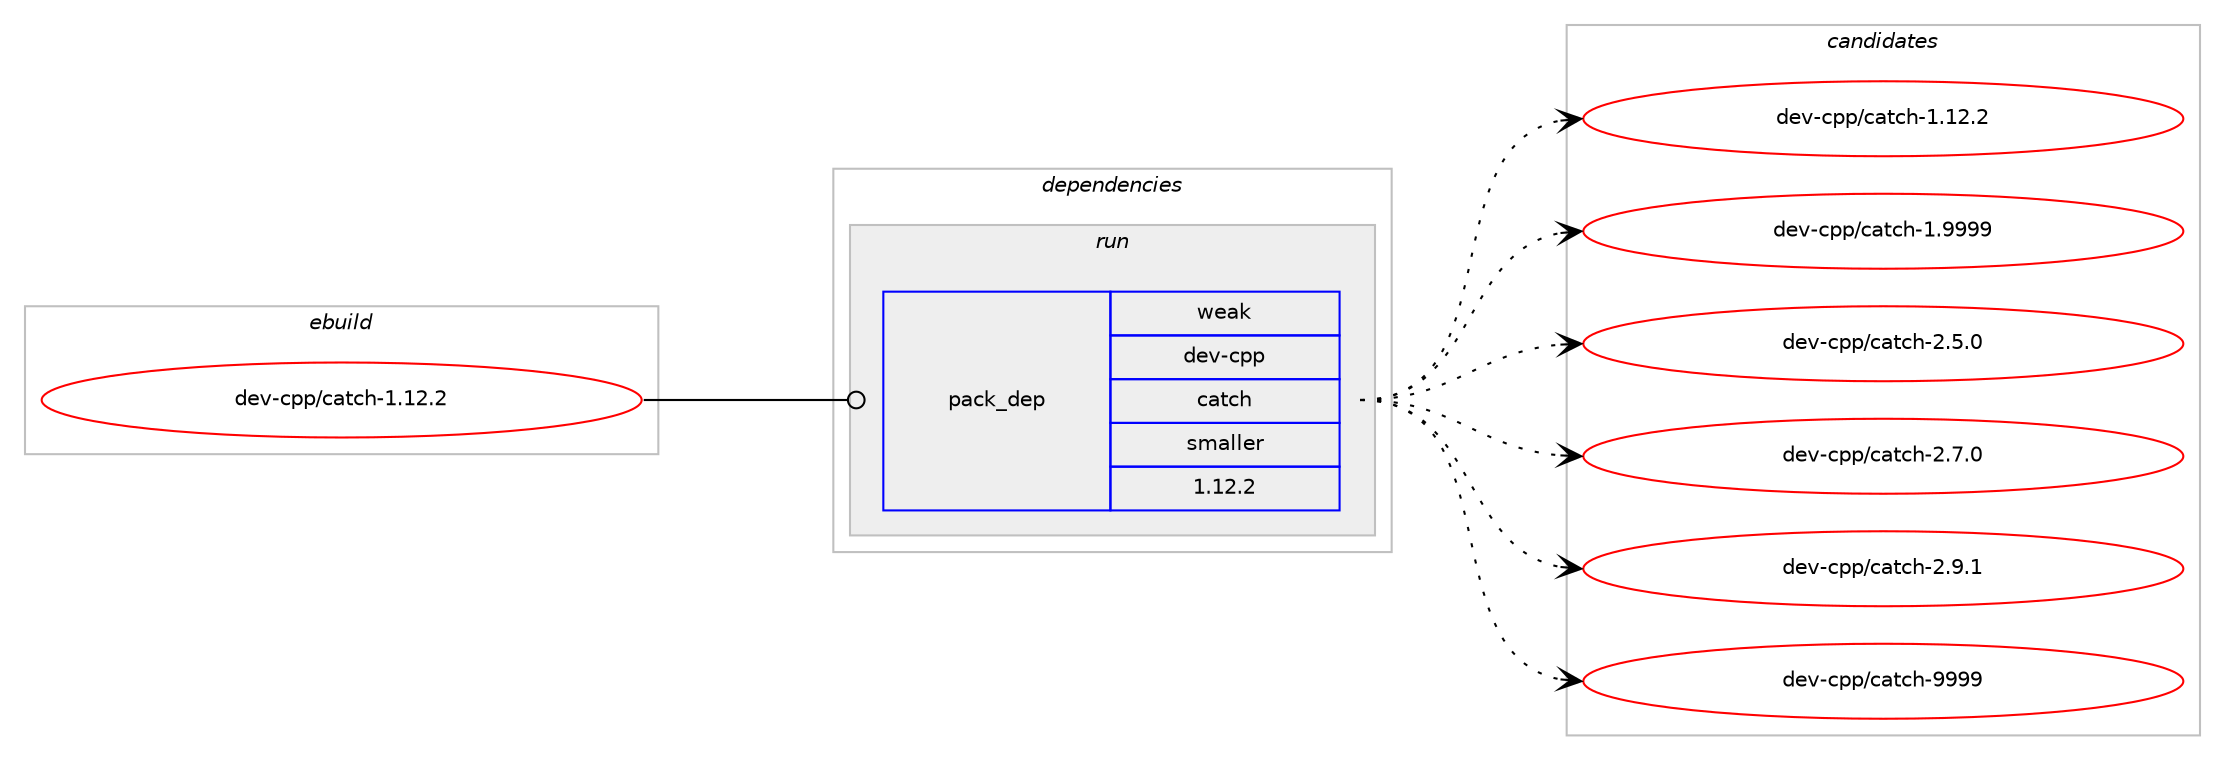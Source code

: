 digraph prolog {

# *************
# Graph options
# *************

newrank=true;
concentrate=true;
compound=true;
graph [rankdir=LR,fontname=Helvetica,fontsize=10,ranksep=1.5];#, ranksep=2.5, nodesep=0.2];
edge  [arrowhead=vee];
node  [fontname=Helvetica,fontsize=10];

# **********
# The ebuild
# **********

subgraph cluster_leftcol {
color=gray;
rank=same;
label=<<i>ebuild</i>>;
id [label="dev-cpp/catch-1.12.2", color=red, width=4, href="../dev-cpp/catch-1.12.2.svg"];
}

# ****************
# The dependencies
# ****************

subgraph cluster_midcol {
color=gray;
label=<<i>dependencies</i>>;
subgraph cluster_compile {
fillcolor="#eeeeee";
style=filled;
label=<<i>compile</i>>;
}
subgraph cluster_compileandrun {
fillcolor="#eeeeee";
style=filled;
label=<<i>compile and run</i>>;
}
subgraph cluster_run {
fillcolor="#eeeeee";
style=filled;
label=<<i>run</i>>;
subgraph pack384822 {
dependency516761 [label=<<TABLE BORDER="0" CELLBORDER="1" CELLSPACING="0" CELLPADDING="4" WIDTH="220"><TR><TD ROWSPAN="6" CELLPADDING="30">pack_dep</TD></TR><TR><TD WIDTH="110">weak</TD></TR><TR><TD>dev-cpp</TD></TR><TR><TD>catch</TD></TR><TR><TD>smaller</TD></TR><TR><TD>1.12.2</TD></TR></TABLE>>, shape=none, color=blue];
}
id:e -> dependency516761:w [weight=20,style="solid",arrowhead="odot"];
}
}

# **************
# The candidates
# **************

subgraph cluster_choices {
rank=same;
color=gray;
label=<<i>candidates</i>>;

subgraph choice384822 {
color=black;
nodesep=1;
choice10010111845991121124799971169910445494649504650 [label="dev-cpp/catch-1.12.2", color=red, width=4,href="../dev-cpp/catch-1.12.2.svg"];
choice10010111845991121124799971169910445494657575757 [label="dev-cpp/catch-1.9999", color=red, width=4,href="../dev-cpp/catch-1.9999.svg"];
choice100101118459911211247999711699104455046534648 [label="dev-cpp/catch-2.5.0", color=red, width=4,href="../dev-cpp/catch-2.5.0.svg"];
choice100101118459911211247999711699104455046554648 [label="dev-cpp/catch-2.7.0", color=red, width=4,href="../dev-cpp/catch-2.7.0.svg"];
choice100101118459911211247999711699104455046574649 [label="dev-cpp/catch-2.9.1", color=red, width=4,href="../dev-cpp/catch-2.9.1.svg"];
choice1001011184599112112479997116991044557575757 [label="dev-cpp/catch-9999", color=red, width=4,href="../dev-cpp/catch-9999.svg"];
dependency516761:e -> choice10010111845991121124799971169910445494649504650:w [style=dotted,weight="100"];
dependency516761:e -> choice10010111845991121124799971169910445494657575757:w [style=dotted,weight="100"];
dependency516761:e -> choice100101118459911211247999711699104455046534648:w [style=dotted,weight="100"];
dependency516761:e -> choice100101118459911211247999711699104455046554648:w [style=dotted,weight="100"];
dependency516761:e -> choice100101118459911211247999711699104455046574649:w [style=dotted,weight="100"];
dependency516761:e -> choice1001011184599112112479997116991044557575757:w [style=dotted,weight="100"];
}
}

}
